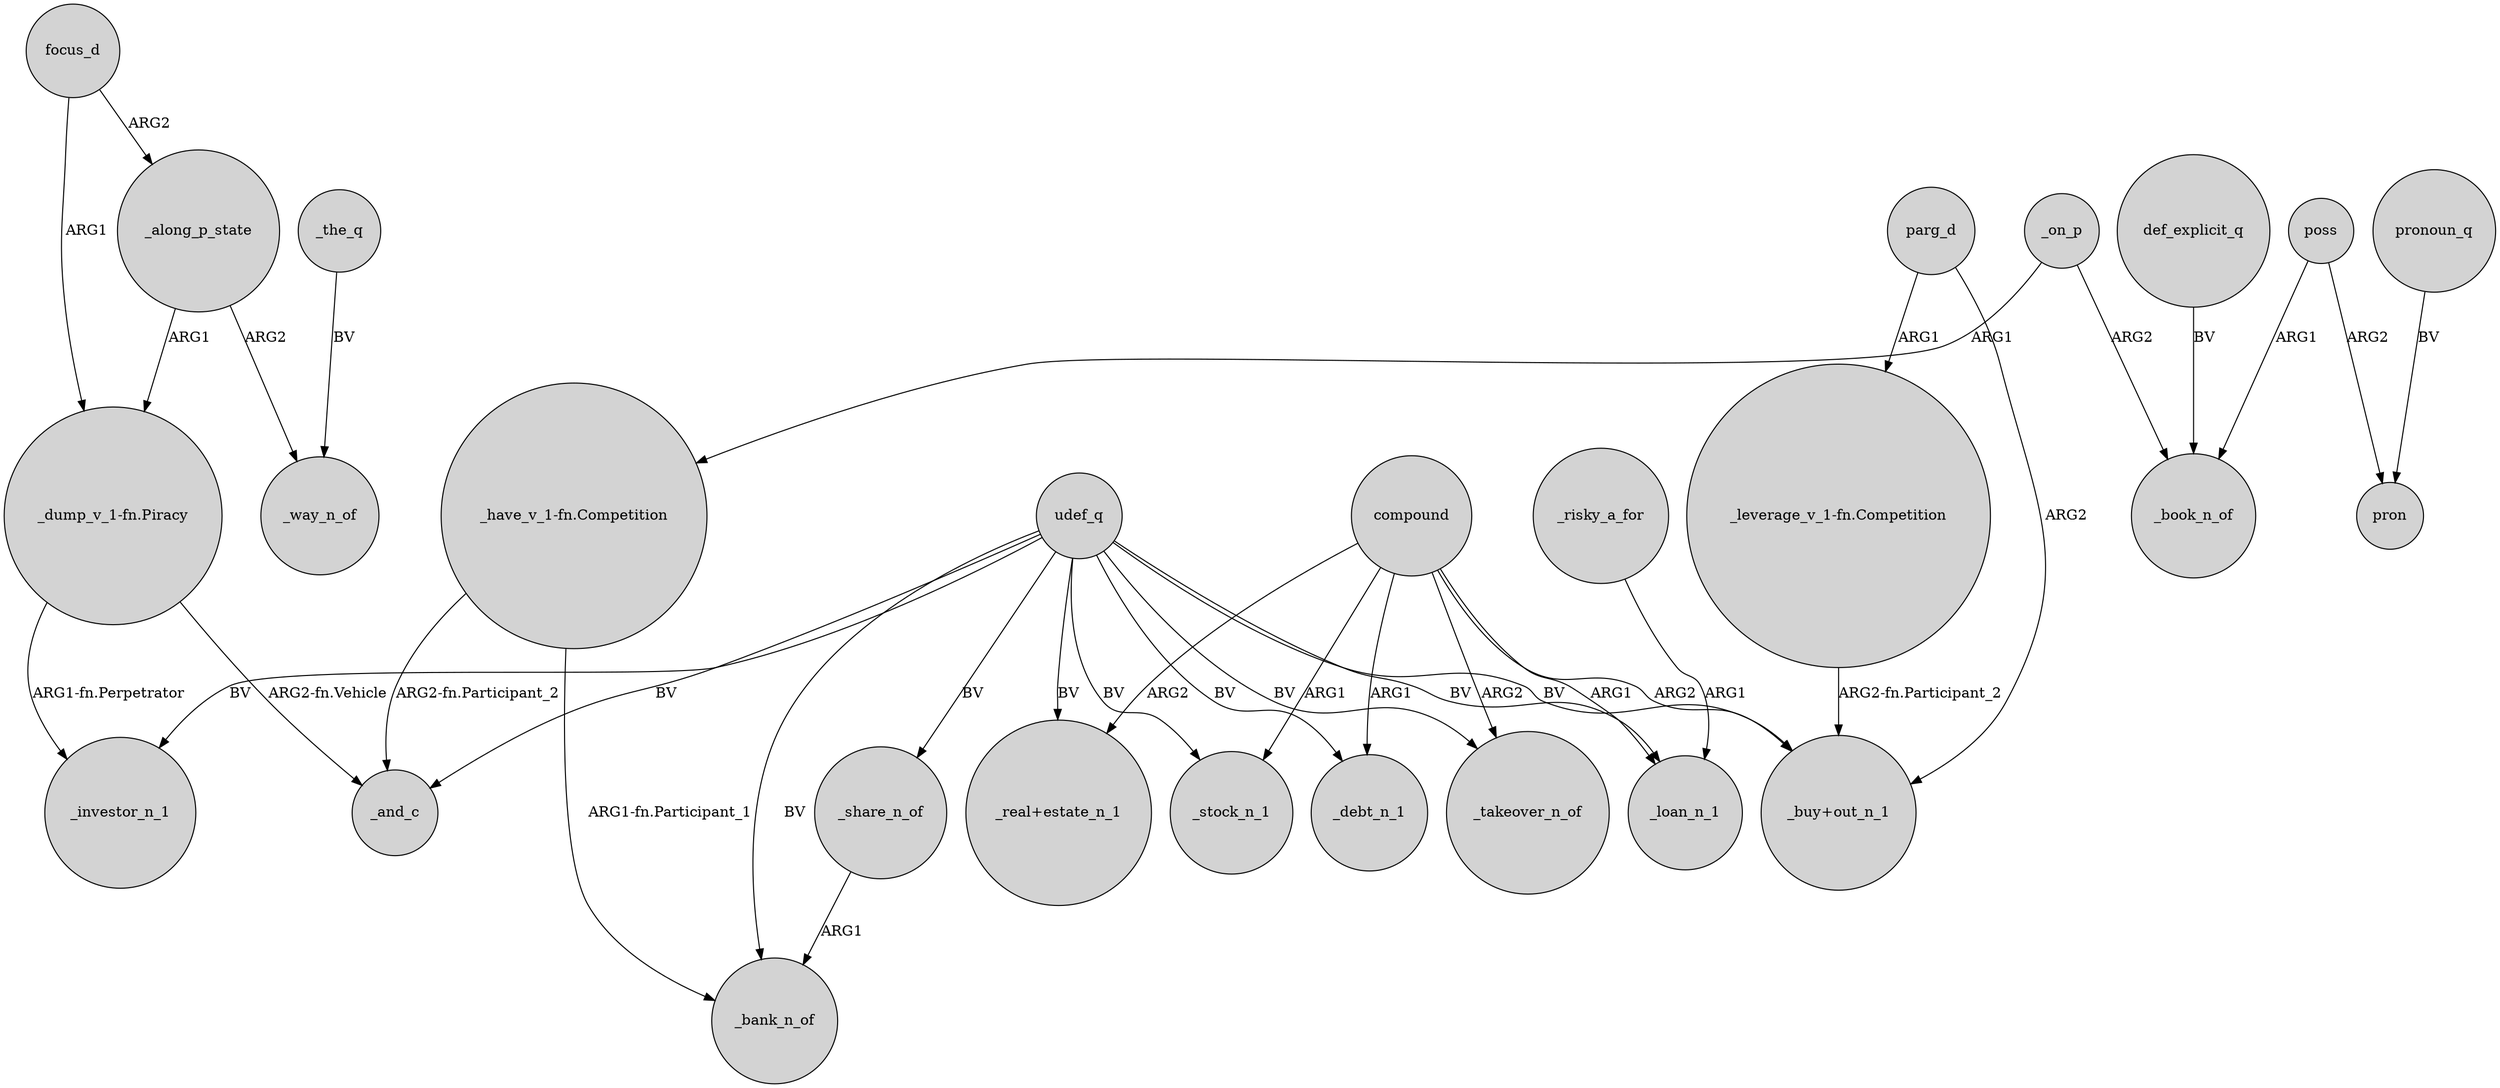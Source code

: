 digraph {
	node [shape=circle style=filled]
	focus_d -> _along_p_state [label=ARG2]
	focus_d -> "_dump_v_1-fn.Piracy" [label=ARG1]
	_on_p -> _book_n_of [label=ARG2]
	udef_q -> _loan_n_1 [label=BV]
	_along_p_state -> "_dump_v_1-fn.Piracy" [label=ARG1]
	parg_d -> "_leverage_v_1-fn.Competition" [label=ARG1]
	def_explicit_q -> _book_n_of [label=BV]
	udef_q -> _bank_n_of [label=BV]
	compound -> "_real+estate_n_1" [label=ARG2]
	udef_q -> _and_c [label=BV]
	udef_q -> "_buy+out_n_1" [label=BV]
	parg_d -> "_buy+out_n_1" [label=ARG2]
	compound -> _stock_n_1 [label=ARG1]
	pronoun_q -> pron [label=BV]
	udef_q -> _takeover_n_of [label=BV]
	_on_p -> "_have_v_1-fn.Competition" [label=ARG1]
	poss -> pron [label=ARG2]
	udef_q -> _stock_n_1 [label=BV]
	_risky_a_for -> _loan_n_1 [label=ARG1]
	"_dump_v_1-fn.Piracy" -> _investor_n_1 [label="ARG1-fn.Perpetrator"]
	udef_q -> _debt_n_1 [label=BV]
	compound -> _loan_n_1 [label=ARG1]
	_the_q -> _way_n_of [label=BV]
	"_have_v_1-fn.Competition" -> _and_c [label="ARG2-fn.Participant_2"]
	udef_q -> _share_n_of [label=BV]
	_share_n_of -> _bank_n_of [label=ARG1]
	"_dump_v_1-fn.Piracy" -> _and_c [label="ARG2-fn.Vehicle"]
	poss -> _book_n_of [label=ARG1]
	compound -> "_buy+out_n_1" [label=ARG2]
	"_leverage_v_1-fn.Competition" -> "_buy+out_n_1" [label="ARG2-fn.Participant_2"]
	"_have_v_1-fn.Competition" -> _bank_n_of [label="ARG1-fn.Participant_1"]
	compound -> _takeover_n_of [label=ARG2]
	_along_p_state -> _way_n_of [label=ARG2]
	udef_q -> _investor_n_1 [label=BV]
	compound -> _debt_n_1 [label=ARG1]
	udef_q -> "_real+estate_n_1" [label=BV]
}
